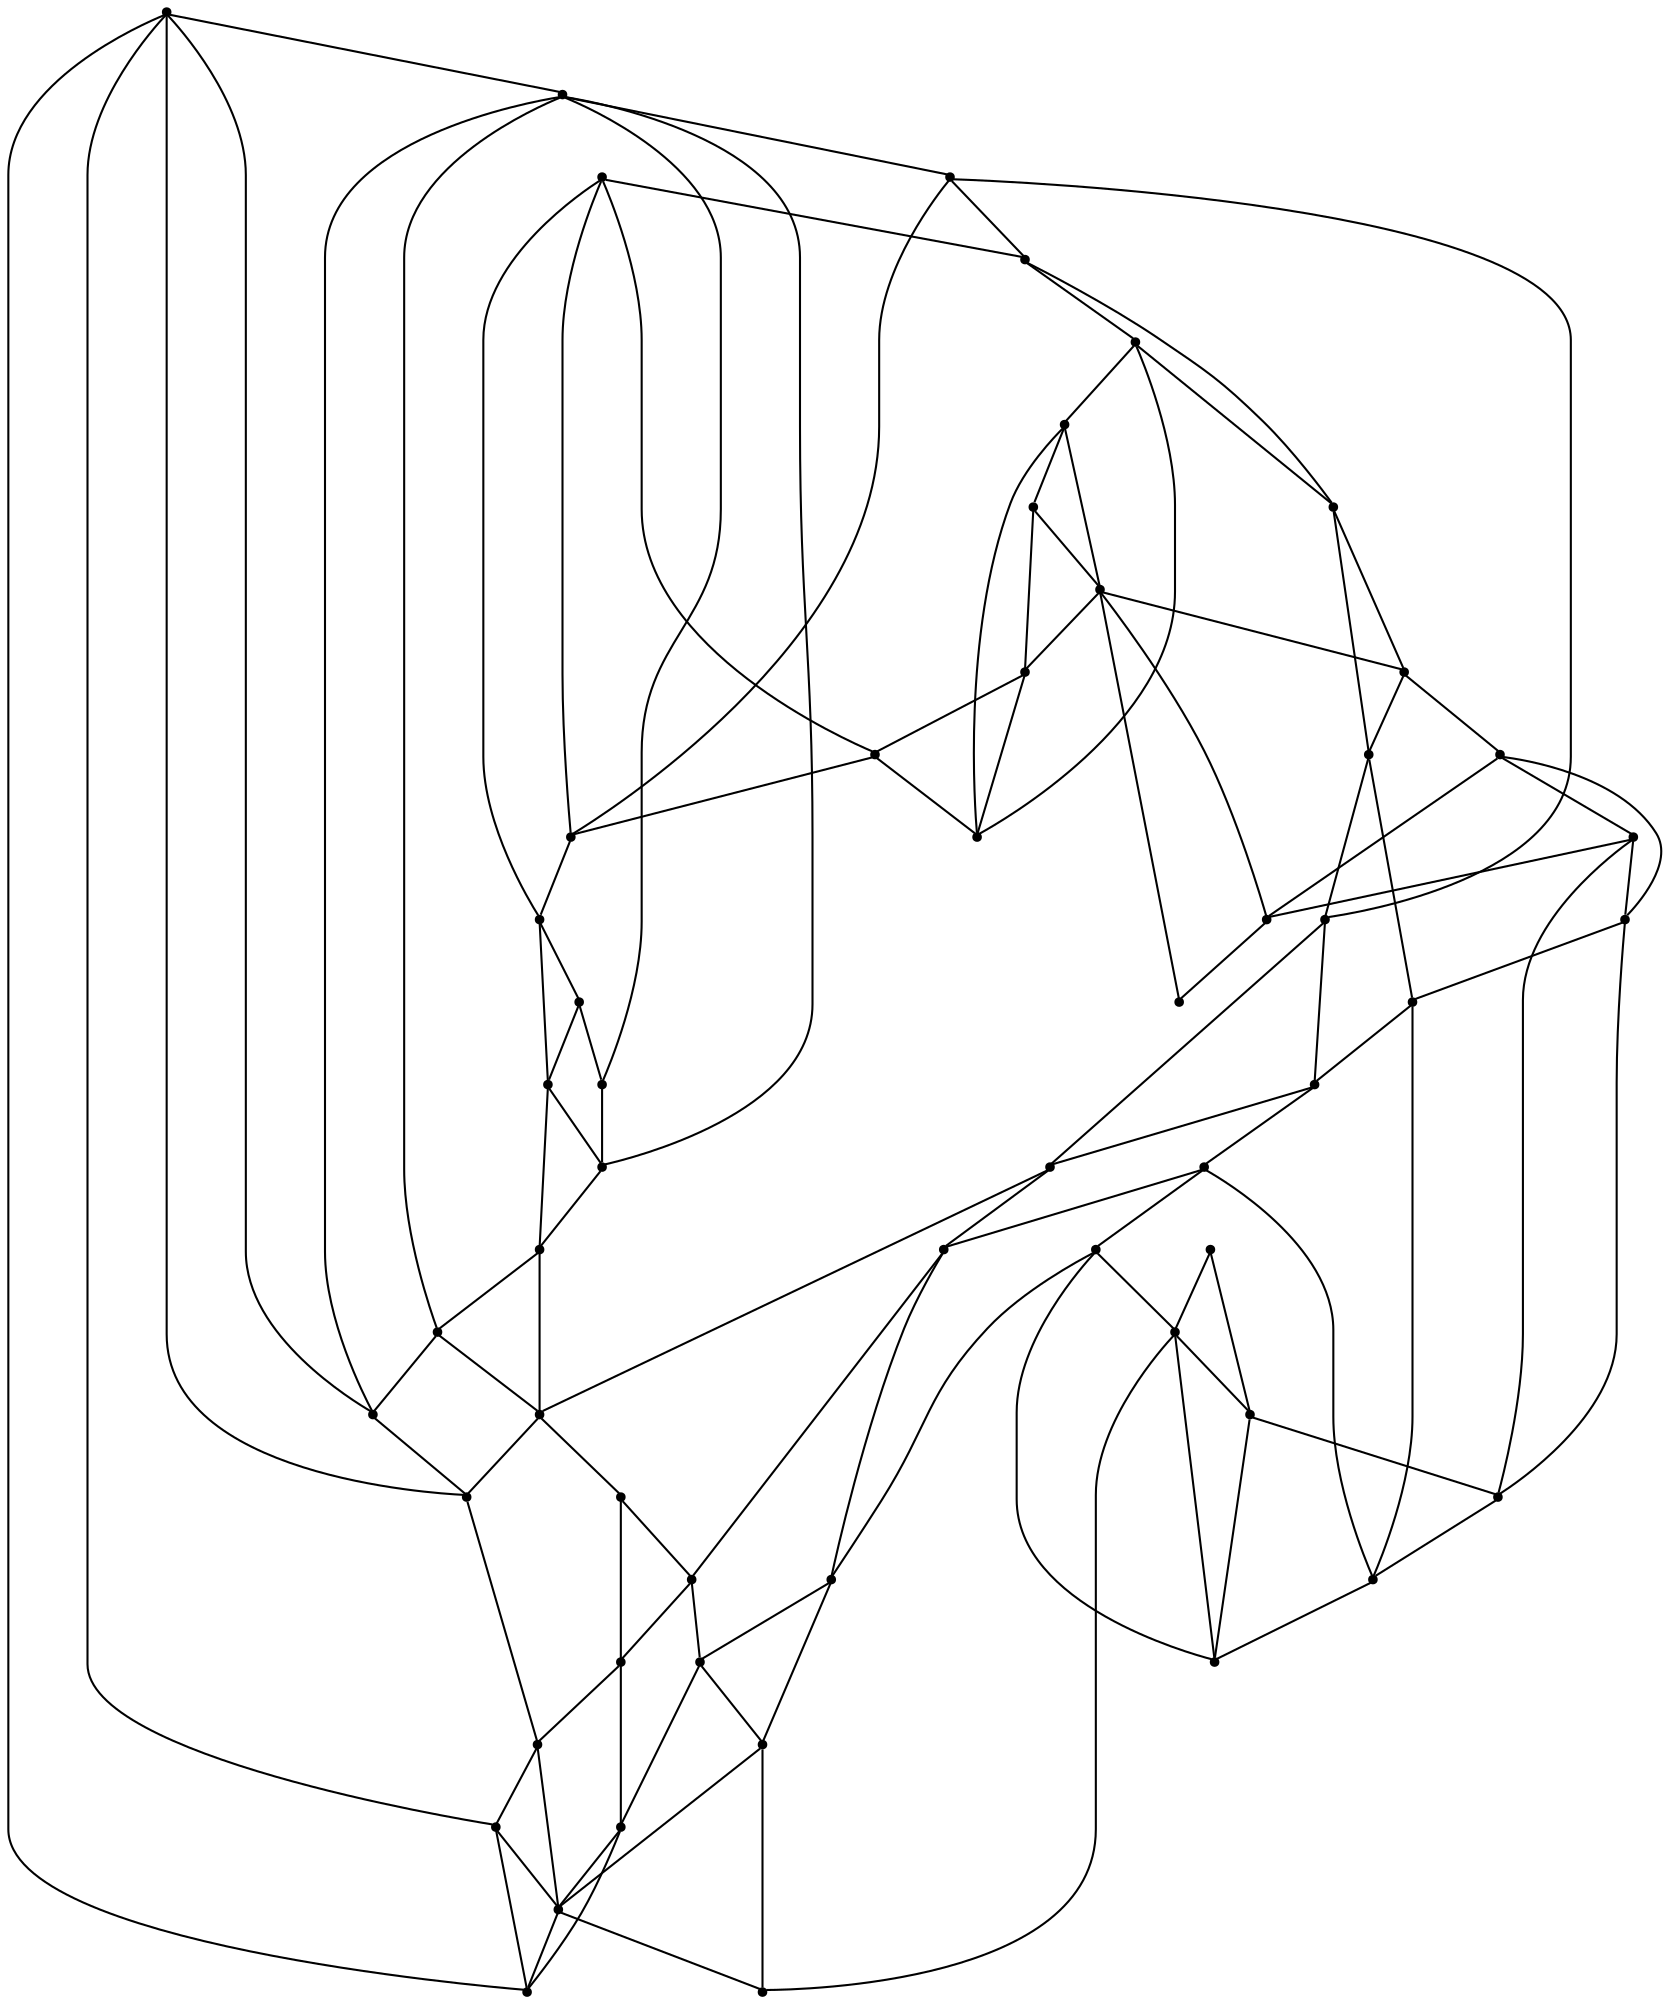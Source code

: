 graph {
  node [shape=point,comment="{\"directed\":false,\"doi\":\"10.1007/11618058_4\",\"figure\":\"1 (1)\"}"]

  v0 [pos="631.22158203125,414.50259685516323"]
  v1 [pos="631.2215820312499,510.1983467737831"]
  v2 [pos="589.6930232558138,328.2837947209673"]
  v3 [pos="589.693023255814,596.4181343714394"]
  v4 [pos="605.4657567223837,523.3972628911333"]
  v5 [pos="588.145859829215,520.1503833134966"]
  v6 [pos="589.2273210392442,435.730687777201"]
  v7 [pos="589.2273210392441,382.6973676681515"]
  v8 [pos="534.0201864553053,571.0181633631385"]
  v9 [pos="514.8613905795785,656.0848315556841"]
  v10 [pos="537.2676383085029,555.8670759201046"]
  v11 [pos="543.7636627906977,532.0556084314978"]
  v12 [pos="557.8360601380814,463.8691663742062"]
  v13 [pos="555.6700218023256,451.9640048344927"]
  v14 [pos="578.4034247819767,372.9556481043494"]
  v15 [pos="514.8613905795785,268.61709753672255"]
  v16 [pos="262.31129632994185,404.34310436248745"]
  v17 [pos="211.86961698310319,414.50259685516323"]
  v18 [pos="285.04365802143894,397.8483915328976"]
  v19 [pos="299.11502202943313,395.68475882212294"]
  v20 [pos="353.2407113008721,382.6973676681515"]
  v21 [pos="575.1559252361918,537.4670743942258"]
  v22 [pos="572.9899345930232,525.560895601908"]
  v23 [pos="529.6901923601017,333.99309317270877"]
  v24 [pos="525.3602380087209,313.42961788177456"]
  v25 [pos="421.5450808502907,247.32234477996792"]
  v26 [pos="421.54508085029073,677.3796796798703"]
  v27 [pos="497.2143543332122,308.01812012990285"]
  v28 [pos="252.56781204578488,542.8775866826372"]
  v29 [pos="211.8696169831032,510.19834677378304"]
  v30 [pos="263.3937869049782,551.5379031499224"]
  v31 [pos="295.86754632994183,577.5129397710161"]
  v32 [pos="306.69351721475294,586.1712853113808"]
  v33 [pos="369.4780897983285,638.1223758061724"]
  v34 [pos="361.9006438499273,276.6306638717648"]
  v35 [pos="328.2318870367006,268.61709753672255"]
  v36 [pos="328.2318870367006,656.0848315556841"]
  v37 [pos="519.9467160247093,564.5254214604693"]
  v38 [pos="407.3674418604651,618.6400175094601"]
  v39 [pos="394.3775390625,624.051483472188"]
  v40 [pos="395.46000976562505,565.606633822123"]
  v41 [pos="387.8804732921512,532.0556084314978"]
  v42 [pos="379.2205486918605,497.422353426615"]
  v43 [pos="331.59085210755813,290.7014290491737"]
  v44 [pos="253.39817575853925,596.4181343714394"]
  v45 [pos="285.04365802143894,451.9640048344927"]
  v46 [pos="293.70358262172965,417.3306226730343"]
  v47 [pos="253.65135185773985,436.8129173914588"]
  v48 [pos="274.2176871366279,376.2025276819862"]
  v49 [pos="312.10492482739824,299.35977458953823"]
  v50 [pos="479.89447333757266,546.1265007654822"]
  v51 [pos="368.3966603833576,571.0181633631386"]
  v52 [pos="253.39817575853925,328.2837947209673"]
  v53 [pos="421.4398471566134,516.9025500615435"]
  v54 [pos="357.5706894985465,547.2087939580279"]
  v55 [pos="318.6009175145349,467.1171267827349"]

  v0 -- v1 [id="-1",pos="631.22158203125,414.50259685516323 631.2215820312499,510.1983467737831 631.2215820312499,510.1983467737831 631.2215820312499,510.1983467737831"]
  v17 -- v52 [id="-2",pos="211.86961698310319,414.50259685516323 253.39817575853925,328.2837947209673 253.39817575853925,328.2837947209673 253.39817575853925,328.2837947209673"]
  v17 -- v47 [id="-3",pos="211.86961698310319,414.50259685516323 253.65135185773985,436.8129173914588 253.65135185773985,436.8129173914588 253.65135185773985,436.8129173914588"]
  v47 -- v45 [id="-4",pos="253.65135185773985,436.8129173914588 285.04365802143894,451.9640048344927 285.04365802143894,451.9640048344927 285.04365802143894,451.9640048344927"]
  v45 -- v55 [id="-5",pos="285.04365802143894,451.9640048344927 318.6009175145349,467.1171267827349 318.6009175145349,467.1171267827349 318.6009175145349,467.1171267827349"]
  v55 -- v42 [id="-6",pos="318.6009175145349,467.1171267827349 379.2205486918605,497.422353426615 379.2205486918605,497.422353426615 379.2205486918605,497.422353426615"]
  v42 -- v53 [id="-7",pos="379.2205486918605,497.422353426615 421.4398471566134,516.9025500615435 421.4398471566134,516.9025500615435 421.4398471566134,516.9025500615435"]
  v53 -- v50 [id="-8",pos="421.4398471566134,516.9025500615435 479.89447333757266,546.1265007654822 479.89447333757266,546.1265007654822 479.89447333757266,546.1265007654822"]
  v50 -- v37 [id="-9",pos="479.89447333757266,546.1265007654822 519.9467160247093,564.5254214604693 519.9467160247093,564.5254214604693 519.9467160247093,564.5254214604693"]
  v37 -- v8 [id="-10",pos="519.9467160247093,564.5254214604693 534.0201864553053,571.0181633631385 534.0201864553053,571.0181633631385 534.0201864553053,571.0181633631385"]
  v8 -- v3 [id="-11",pos="534.0201864553053,571.0181633631385 589.693023255814,596.4181343714394 589.693023255814,596.4181343714394 589.693023255814,596.4181343714394"]
  v44 -- v28 [id="-12",pos="253.39817575853925,596.4181343714394 252.56781204578488,542.8775866826372 252.56781204578488,542.8775866826372 252.56781204578488,542.8775866826372"]
  v28 -- v47 [id="-13",pos="252.56781204578488,542.8775866826372 253.65135185773985,436.8129173914588 253.65135185773985,436.8129173914588 253.65135185773985,436.8129173914588"]
  v47 -- v52 [id="-14",pos="253.65135185773985,436.8129173914588 253.39817575853925,328.2837947209673 253.39817575853925,328.2837947209673 253.39817575853925,328.2837947209673"]
  v52 -- v48 [id="-15",pos="253.39817575853925,328.2837947209673 274.2176871366279,376.2025276819862 274.2176871366279,376.2025276819862 274.2176871366279,376.2025276819862"]
  v48 -- v18 [id="-16",pos="274.2176871366279,376.2025276819862 285.04365802143894,397.8483915328976 285.04365802143894,397.8483915328976 285.04365802143894,397.8483915328976"]
  v18 -- v46 [id="-17",pos="285.04365802143894,397.8483915328976 293.70358262172965,417.3306226730343 293.70358262172965,417.3306226730343 293.70358262172965,417.3306226730343"]
  v46 -- v55 [id="-18",pos="293.70358262172965,417.3306226730343 318.6009175145349,467.1171267827349 318.6009175145349,467.1171267827349 318.6009175145349,467.1171267827349"]
  v55 -- v54 [id="-19",pos="318.6009175145349,467.1171267827349 357.5706894985465,547.2087939580279 357.5706894985465,547.2087939580279 357.5706894985465,547.2087939580279"]
  v54 -- v51 [id="-20",pos="357.5706894985465,547.2087939580279 368.3966603833576,571.0181633631386 368.3966603833576,571.0181633631386 368.3966603833576,571.0181633631386"]
  v51 -- v39 [id="-21",pos="368.3966603833576,571.0181633631386 394.3775390625,624.051483472188 394.3775390625,624.051483472188 394.3775390625,624.051483472188"]
  v39 -- v26 [id="-22",pos="394.3775390625,624.051483472188 421.54508085029073,677.3796796798703 421.54508085029073,677.3796796798703 421.54508085029073,677.3796796798703"]
  v44 -- v31 [id="-23",pos="253.39817575853925,596.4181343714394 295.86754632994183,577.5129397710161 295.86754632994183,577.5129397710161 295.86754632994183,577.5129397710161"]
  v31 -- v54 [id="-24",pos="295.86754632994183,577.5129397710161 357.5706894985465,547.2087939580279 357.5706894985465,547.2087939580279 357.5706894985465,547.2087939580279"]
  v54 -- v41 [id="-25",pos="357.5706894985465,547.2087939580279 387.8804732921512,532.0556084314978 387.8804732921512,532.0556084314978 387.8804732921512,532.0556084314978"]
  v41 -- v53 [id="-26",pos="387.8804732921512,532.0556084314978 421.4398471566134,516.9025500615435 421.4398471566134,516.9025500615435 421.4398471566134,516.9025500615435"]
  v53 -- v13 [id="-27",pos="421.4398471566134,516.9025500615435 555.6700218023256,451.9640048344927 555.6700218023256,451.9640048344927 555.6700218023256,451.9640048344927"]
  v13 -- v6 [id="-28",pos="555.6700218023256,451.9640048344927 589.2273210392442,435.730687777201 589.2273210392442,435.730687777201 589.2273210392442,435.730687777201"]
  v6 -- v0 [id="-29",pos="589.2273210392442,435.730687777201 631.22158203125,414.50259685516323 631.22158203125,414.50259685516323 631.22158203125,414.50259685516323"]
  v52 -- v49 [id="-30",pos="253.39817575853925,328.2837947209673 312.10492482739824,299.35977458953823 312.10492482739824,299.35977458953823 312.10492482739824,299.35977458953823"]
  v49 -- v43 [id="-31",pos="312.10492482739824,299.35977458953823 331.59085210755813,290.7014290491737 331.59085210755813,290.7014290491737 331.59085210755813,290.7014290491737"]
  v43 -- v34 [id="-32",pos="331.59085210755813,290.7014290491737 361.9006438499273,276.6306638717648 361.9006438499273,276.6306638717648 361.9006438499273,276.6306638717648"]
  v34 -- v25 [id="-33",pos="361.9006438499273,276.6306638717648 421.5450808502907,247.32234477996792 421.5450808502907,247.32234477996792 421.5450808502907,247.32234477996792"]
  v44 -- v32 [id="-34",pos="253.39817575853925,596.4181343714394 306.69351721475294,586.1712853113808 306.69351721475294,586.1712853113808 306.69351721475294,586.1712853113808"]
  v32 -- v51 [id="-35",pos="306.69351721475294,586.1712853113808 368.3966603833576,571.0181633631386 368.3966603833576,571.0181633631386 368.3966603833576,571.0181633631386"]
  v51 -- v40 [id="-36",pos="368.3966603833576,571.0181633631386 395.46000976562505,565.606633822123 395.46000976562505,565.606633822123 395.46000976562505,565.606633822123"]
  v40 -- v50 [id="-37",pos="395.46000976562505,565.606633822123 479.89447333757266,546.1265007654822 479.89447333757266,546.1265007654822 479.89447333757266,546.1265007654822"]
  v50 -- v11 [id="-38",pos="479.89447333757266,546.1265007654822 543.7636627906977,532.0556084314978 543.7636627906977,532.0556084314978 543.7636627906977,532.0556084314978"]
  v11 -- v22 [id="-39",pos="543.7636627906977,532.0556084314978 572.9899345930232,525.560895601908 572.9899345930232,525.560895601908 572.9899345930232,525.560895601908"]
  v22 -- v5 [id="-40",pos="572.9899345930232,525.560895601908 588.145859829215,520.1503833134966 588.145859829215,520.1503833134966 588.145859829215,520.1503833134966"]
  v5 -- v1 [id="-41",pos="588.145859829215,520.1503833134966 631.2215820312499,510.1983467737831 631.2215820312499,510.1983467737831 631.2215820312499,510.1983467737831"]
  v35 -- v49 [id="-42",pos="328.2318870367006,268.61709753672255 312.10492482739824,299.35977458953823 312.10492482739824,299.35977458953823 312.10492482739824,299.35977458953823"]
  v49 -- v48 [id="-43",pos="312.10492482739824,299.35977458953823 274.2176871366279,376.2025276819862 274.2176871366279,376.2025276819862 274.2176871366279,376.2025276819862"]
  v48 -- v16 [id="-44",pos="274.2176871366279,376.2025276819862 262.31129632994185,404.34310436248745 262.31129632994185,404.34310436248745 262.31129632994185,404.34310436248745"]
  v16 -- v47 [id="-45",pos="262.31129632994185,404.34310436248745 253.65135185773985,436.8129173914588 253.65135185773985,436.8129173914588 253.65135185773985,436.8129173914588"]
  v47 -- v29 [id="-46",pos="253.65135185773985,436.8129173914588 211.8696169831032,510.19834677378304 211.8696169831032,510.19834677378304 211.8696169831032,510.19834677378304"]
  v35 -- v19 [id="-47",pos="328.2318870367006,268.61709753672255 299.11502202943313,395.68475882212294 299.11502202943313,395.68475882212294 299.11502202943313,395.68475882212294"]
  v19 -- v46 [id="-48",pos="299.11502202943313,395.68475882212294 293.70358262172965,417.3306226730343 293.70358262172965,417.3306226730343 293.70358262172965,417.3306226730343"]
  v46 -- v45 [id="-49",pos="293.70358262172965,417.3306226730343 285.04365802143894,451.9640048344927 285.04365802143894,451.9640048344927 285.04365802143894,451.9640048344927"]
  v45 -- v30 [id="-50",pos="285.04365802143894,451.9640048344927 263.3937869049782,551.5379031499224 263.3937869049782,551.5379031499224 263.3937869049782,551.5379031499224"]
  v30 -- v44 [id="-51",pos="263.3937869049782,551.5379031499224 253.39817575853925,596.4181343714394 253.39817575853925,596.4181343714394 253.39817575853925,596.4181343714394"]
  v35 -- v43 [id="-52",pos="328.2318870367006,268.61709753672255 331.59085210755813,290.7014290491737 331.59085210755813,290.7014290491737 331.59085210755813,290.7014290491737"]
  v43 -- v20 [id="-53",pos="331.59085210755813,290.7014290491737 353.2407113008721,382.6973676681515 353.2407113008721,382.6973676681515 353.2407113008721,382.6973676681515"]
  v20 -- v42 [id="-54",pos="353.2407113008721,382.6973676681515 379.2205486918605,497.422353426615 379.2205486918605,497.422353426615 379.2205486918605,497.422353426615"]
  v42 -- v41 [id="-55",pos="379.2205486918605,497.422353426615 387.8804732921512,532.0556084314978 387.8804732921512,532.0556084314978 387.8804732921512,532.0556084314978"]
  v41 -- v40 [id="-56",pos="387.8804732921512,532.0556084314978 395.46000976562505,565.606633822123 395.46000976562505,565.606633822123 395.46000976562505,565.606633822123"]
  v40 -- v38 [id="-57",pos="395.46000976562505,565.606633822123 407.3674418604651,618.6400175094601 407.3674418604651,618.6400175094601 407.3674418604651,618.6400175094601"]
  v38 -- v26 [id="-58",pos="407.3674418604651,618.6400175094601 421.54508085029073,677.3796796798703 421.54508085029073,677.3796796798703 421.54508085029073,677.3796796798703"]
  v36 -- v33 [id="-59",pos="328.2318870367006,656.0848315556841 369.4780897983285,638.1223758061724 369.4780897983285,638.1223758061724 369.4780897983285,638.1223758061724"]
  v33 -- v39 [id="-60",pos="369.4780897983285,638.1223758061724 394.3775390625,624.051483472188 394.3775390625,624.051483472188 394.3775390625,624.051483472188"]
  v39 -- v38 [id="-61",pos="394.3775390625,624.051483472188 407.3674418604651,618.6400175094601 407.3674418604651,618.6400175094601 407.3674418604651,618.6400175094601"]
  v38 -- v37 [id="-62",pos="407.3674418604651,618.6400175094601 519.9467160247093,564.5254214604693 519.9467160247093,564.5254214604693 519.9467160247093,564.5254214604693"]
  v37 -- v10 [id="-63",pos="519.9467160247093,564.5254214604693 537.2676383085029,555.8670759201046 537.2676383085029,555.8670759201046 537.2676383085029,555.8670759201046"]
  v10 -- v21 [id="-64",pos="537.2676383085029,555.8670759201046 575.1559252361918,537.4670743942258 575.1559252361918,537.4670743942258 575.1559252361918,537.4670743942258"]
  v21 -- v4 [id="-65",pos="575.1559252361918,537.4670743942258 605.4657567223837,523.3972628911333 605.4657567223837,523.3972628911333 605.4657567223837,523.3972628911333"]
  v4 -- v1 [id="-66",pos="605.4657567223837,523.3972628911333 631.2215820312499,510.1983467737831 631.2215820312499,510.1983467737831 631.2215820312499,510.1983467737831"]
  v36 -- v26 [id="-67",pos="328.2318870367006,656.0848315556841 421.54508085029073,677.3796796798703 421.54508085029073,677.3796796798703 421.54508085029073,677.3796796798703"]
  v35 -- v34 [id="-68",pos="328.2318870367006,268.61709753672255 361.9006438499273,276.6306638717648 361.9006438499273,276.6306638717648 361.9006438499273,276.6306638717648"]
  v34 -- v27 [id="-69",pos="361.9006438499273,276.6306638717648 497.2143543332122,308.01812012990285 497.2143543332122,308.01812012990285 497.2143543332122,308.01812012990285"]
  v27 -- v24 [id="-70",pos="497.2143543332122,308.01812012990285 525.3602380087209,313.42961788177456 525.3602380087209,313.42961788177456 525.3602380087209,313.42961788177456"]
  v24 -- v2 [id="-71",pos="525.3602380087209,313.42961788177456 589.6930232558138,328.2837947209673 589.6930232558138,328.2837947209673 589.6930232558138,328.2837947209673"]
  v26 -- v33 [id="-72",pos="421.54508085029073,677.3796796798703 369.4780897983285,638.1223758061724 369.4780897983285,638.1223758061724 369.4780897983285,638.1223758061724"]
  v33 -- v32 [id="-73",pos="369.4780897983285,638.1223758061724 306.69351721475294,586.1712853113808 306.69351721475294,586.1712853113808 306.69351721475294,586.1712853113808"]
  v32 -- v31 [id="-74",pos="306.69351721475294,586.1712853113808 295.86754632994183,577.5129397710161 295.86754632994183,577.5129397710161 295.86754632994183,577.5129397710161"]
  v31 -- v30 [id="-75",pos="295.86754632994183,577.5129397710161 263.3937869049782,551.5379031499224 263.3937869049782,551.5379031499224 263.3937869049782,551.5379031499224"]
  v30 -- v28 [id="-76",pos="263.3937869049782,551.5379031499224 252.56781204578488,542.8775866826372 252.56781204578488,542.8775866826372 252.56781204578488,542.8775866826372"]
  v28 -- v29 [id="-77",pos="252.56781204578488,542.8775866826372 211.8696169831032,510.19834677378304 211.8696169831032,510.19834677378304 211.8696169831032,510.19834677378304"]
  v25 -- v27 [id="-78",pos="421.5450808502907,247.32234477996792 497.2143543332122,308.01812012990285 497.2143543332122,308.01812012990285 497.2143543332122,308.01812012990285"]
  v27 -- v23 [id="-79",pos="497.2143543332122,308.01812012990285 529.6901923601017,333.99309317270877 529.6901923601017,333.99309317270877 529.6901923601017,333.99309317270877"]
  v23 -- v14 [id="-80",pos="529.6901923601017,333.99309317270877 578.4034247819767,372.9556481043494 578.4034247819767,372.9556481043494 578.4034247819767,372.9556481043494"]
  v14 -- v7 [id="-81",pos="578.4034247819767,372.9556481043494 589.2273210392441,382.6973676681515 589.2273210392441,382.6973676681515 589.2273210392441,382.6973676681515"]
  v7 -- v0 [id="-82",pos="589.2273210392441,382.6973676681515 631.22158203125,414.50259685516323 631.22158203125,414.50259685516323 631.22158203125,414.50259685516323"]
  v26 -- v9 [id="-83",pos="421.54508085029073,677.3796796798703 514.8613905795785,656.0848315556841 514.8613905795785,656.0848315556841 514.8613905795785,656.0848315556841"]
  v25 -- v15 [id="-84",pos="421.5450808502907,247.32234477996792 514.8613905795785,268.61709753672255 514.8613905795785,268.61709753672255 514.8613905795785,268.61709753672255"]
  v15 -- v24 [id="-85",pos="514.8613905795785,268.61709753672255 525.3602380087209,313.42961788177456 525.3602380087209,313.42961788177456 525.3602380087209,313.42961788177456"]
  v24 -- v23 [id="-86",pos="525.3602380087209,313.42961788177456 529.6901923601017,333.99309317270877 529.6901923601017,333.99309317270877 529.6901923601017,333.99309317270877"]
  v23 -- v13 [id="-87",pos="529.6901923601017,333.99309317270877 555.6700218023256,451.9640048344927 555.6700218023256,451.9640048344927 555.6700218023256,451.9640048344927"]
  v13 -- v12 [id="-88",pos="555.6700218023256,451.9640048344927 557.8360601380814,463.8691663742062 557.8360601380814,463.8691663742062 557.8360601380814,463.8691663742062"]
  v12 -- v22 [id="-89",pos="557.8360601380814,463.8691663742062 572.9899345930232,525.560895601908 572.9899345930232,525.560895601908 572.9899345930232,525.560895601908"]
  v22 -- v21 [id="-90",pos="572.9899345930232,525.560895601908 575.1559252361918,537.4670743942258 575.1559252361918,537.4670743942258 575.1559252361918,537.4670743942258"]
  v21 -- v3 [id="-91",pos="575.1559252361918,537.4670743942258 589.693023255814,596.4181343714394 589.693023255814,596.4181343714394 589.693023255814,596.4181343714394"]
  v2 -- v20 [id="-92",pos="589.6930232558138,328.2837947209673 353.2407113008721,382.6973676681515 353.2407113008721,382.6973676681515 353.2407113008721,382.6973676681515"]
  v20 -- v19 [id="-93",pos="353.2407113008721,382.6973676681515 299.11502202943313,395.68475882212294 299.11502202943313,395.68475882212294 299.11502202943313,395.68475882212294"]
  v19 -- v18 [id="-94",pos="299.11502202943313,395.68475882212294 285.04365802143894,397.8483915328976 285.04365802143894,397.8483915328976 285.04365802143894,397.8483915328976"]
  v18 -- v16 [id="-95",pos="285.04365802143894,397.8483915328976 262.31129632994185,404.34310436248745 262.31129632994185,404.34310436248745 262.31129632994185,404.34310436248745"]
  v16 -- v17 [id="-96",pos="262.31129632994185,404.34310436248745 211.86961698310319,414.50259685516323 211.86961698310319,414.50259685516323 211.86961698310319,414.50259685516323"]
  v3 -- v9 [id="-97",pos="589.693023255814,596.4181343714394 514.8613905795785,656.0848315556841 514.8613905795785,656.0848315556841 514.8613905795785,656.0848315556841"]
  v2 -- v15 [id="-98",pos="589.6930232558138,328.2837947209673 514.8613905795785,268.61709753672255 514.8613905795785,268.61709753672255 514.8613905795785,268.61709753672255"]
  v2 -- v14 [id="-99",pos="589.6930232558138,328.2837947209673 578.4034247819767,372.9556481043494 578.4034247819767,372.9556481043494 578.4034247819767,372.9556481043494"]
  v14 -- v13 [id="-100",pos="578.4034247819767,372.9556481043494 555.6700218023256,451.9640048344927 555.6700218023256,451.9640048344927 555.6700218023256,451.9640048344927"]
  v12 -- v11 [id="-102",pos="557.8360601380814,463.8691663742062 543.7636627906977,532.0556084314978 543.7636627906977,532.0556084314978 543.7636627906977,532.0556084314978"]
  v11 -- v10 [id="-103",pos="543.7636627906977,532.0556084314978 537.2676383085029,555.8670759201046 537.2676383085029,555.8670759201046 537.2676383085029,555.8670759201046"]
  v10 -- v8 [id="-104",pos="537.2676383085029,555.8670759201046 534.0201864553053,571.0181633631385 534.0201864553053,571.0181633631385 534.0201864553053,571.0181633631385"]
  v8 -- v9 [id="-105",pos="534.0201864553053,571.0181633631385 514.8613905795785,656.0848315556841 514.8613905795785,656.0848315556841 514.8613905795785,656.0848315556841"]
  v2 -- v7 [id="-106",pos="589.6930232558138,328.2837947209673 589.2273210392441,382.6973676681515 589.2273210392441,382.6973676681515 589.2273210392441,382.6973676681515"]
  v7 -- v6 [id="-107",pos="589.2273210392441,382.6973676681515 589.2273210392442,435.730687777201 589.2273210392442,435.730687777201 589.2273210392442,435.730687777201"]
  v6 -- v5 [id="-108",pos="589.2273210392442,435.730687777201 588.145859829215,520.1503833134966 588.145859829215,520.1503833134966 588.145859829215,520.1503833134966"]
  v5 -- v3 [id="-109",pos="588.145859829215,520.1503833134966 589.693023255814,596.4181343714394 589.693023255814,596.4181343714394 589.693023255814,596.4181343714394"]
  v3 -- v4 [id="-110",pos="589.693023255814,596.4181343714394 605.4657567223837,523.3972628911333 605.4657567223837,523.3972628911333 605.4657567223837,523.3972628911333"]
  v4 -- v0 [id="-111",pos="605.4657567223837,523.3972628911333 631.22158203125,414.50259685516323 631.22158203125,414.50259685516323 631.22158203125,414.50259685516323"]
  v1 -- v3 [id="-112",pos="631.2215820312499,510.1983467737831 589.693023255814,596.4181343714394 589.693023255814,596.4181343714394 589.693023255814,596.4181343714394"]
  v0 -- v2 [id="-113",pos="631.22158203125,414.50259685516323 589.6930232558138,328.2837947209673 589.6930232558138,328.2837947209673 589.6930232558138,328.2837947209673"]
}